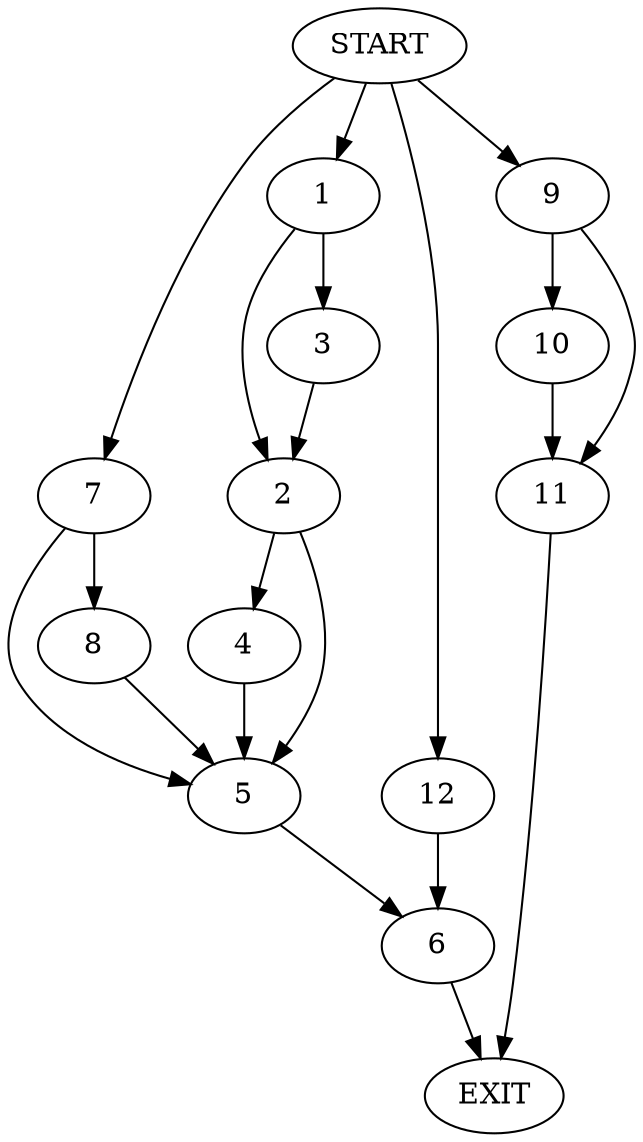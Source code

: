 digraph {
0 [label="START"]
13 [label="EXIT"]
0 -> 1
1 -> 2
1 -> 3
2 -> 4
2 -> 5
3 -> 2
4 -> 5
5 -> 6
0 -> 7
7 -> 8
7 -> 5
8 -> 5
0 -> 9
9 -> 10
9 -> 11
10 -> 11
11 -> 13
6 -> 13
0 -> 12
12 -> 6
}
